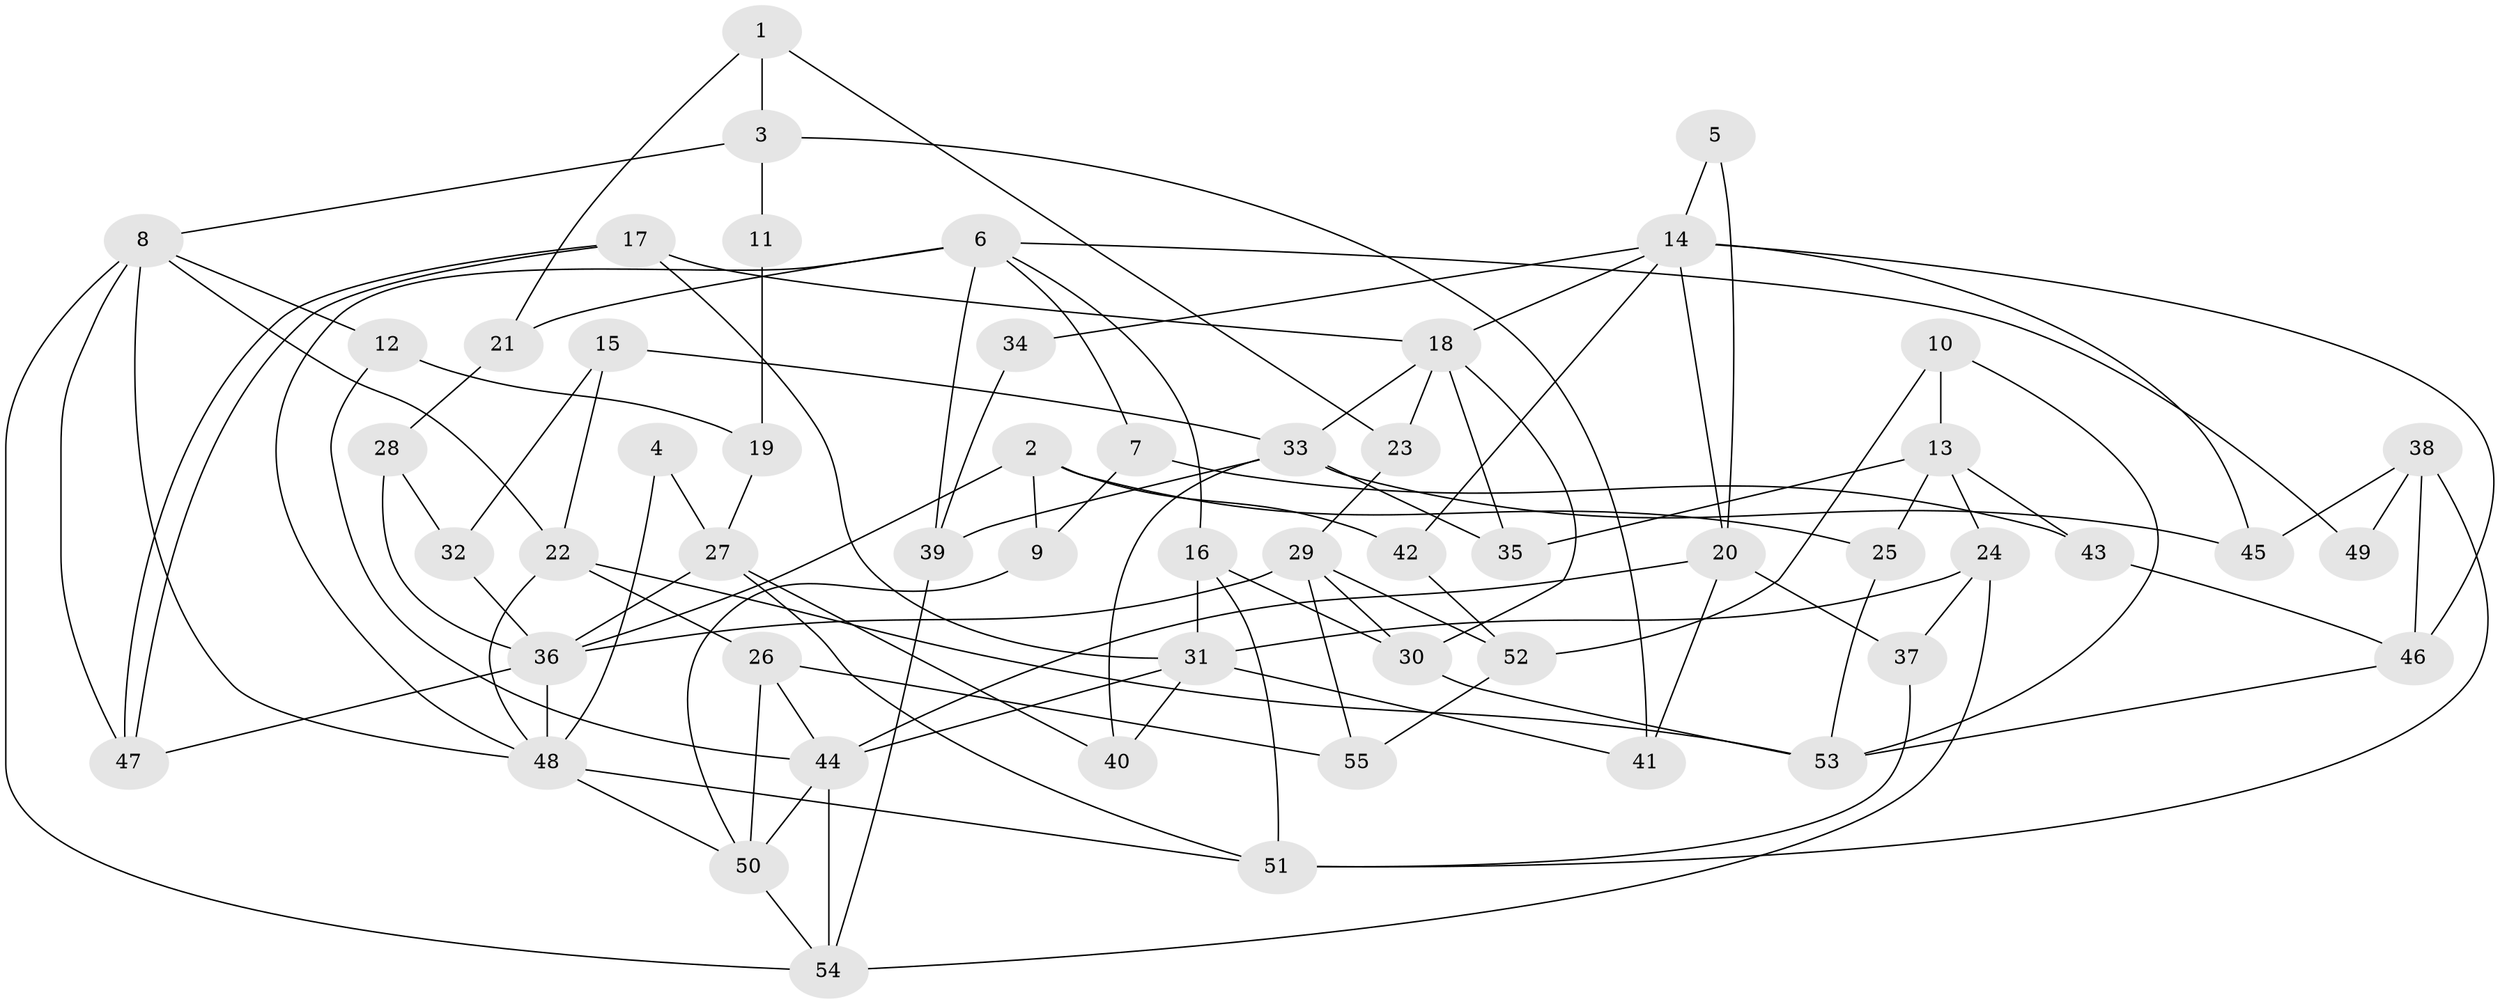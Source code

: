 // Generated by graph-tools (version 1.1) at 2025/36/03/09/25 02:36:17]
// undirected, 55 vertices, 110 edges
graph export_dot {
graph [start="1"]
  node [color=gray90,style=filled];
  1;
  2;
  3;
  4;
  5;
  6;
  7;
  8;
  9;
  10;
  11;
  12;
  13;
  14;
  15;
  16;
  17;
  18;
  19;
  20;
  21;
  22;
  23;
  24;
  25;
  26;
  27;
  28;
  29;
  30;
  31;
  32;
  33;
  34;
  35;
  36;
  37;
  38;
  39;
  40;
  41;
  42;
  43;
  44;
  45;
  46;
  47;
  48;
  49;
  50;
  51;
  52;
  53;
  54;
  55;
  1 -- 21;
  1 -- 23;
  1 -- 3;
  2 -- 36;
  2 -- 9;
  2 -- 25;
  2 -- 42;
  3 -- 41;
  3 -- 8;
  3 -- 11;
  4 -- 27;
  4 -- 48;
  5 -- 14;
  5 -- 20;
  6 -- 48;
  6 -- 16;
  6 -- 7;
  6 -- 21;
  6 -- 39;
  6 -- 49;
  7 -- 43;
  7 -- 9;
  8 -- 54;
  8 -- 12;
  8 -- 22;
  8 -- 47;
  8 -- 48;
  9 -- 50;
  10 -- 53;
  10 -- 13;
  10 -- 52;
  11 -- 19;
  12 -- 44;
  12 -- 19;
  13 -- 24;
  13 -- 35;
  13 -- 25;
  13 -- 43;
  14 -- 18;
  14 -- 42;
  14 -- 20;
  14 -- 34;
  14 -- 45;
  14 -- 46;
  15 -- 33;
  15 -- 22;
  15 -- 32;
  16 -- 51;
  16 -- 31;
  16 -- 30;
  17 -- 47;
  17 -- 47;
  17 -- 18;
  17 -- 31;
  18 -- 30;
  18 -- 33;
  18 -- 23;
  18 -- 35;
  19 -- 27;
  20 -- 37;
  20 -- 41;
  20 -- 44;
  21 -- 28;
  22 -- 48;
  22 -- 26;
  22 -- 53;
  23 -- 29;
  24 -- 54;
  24 -- 31;
  24 -- 37;
  25 -- 53;
  26 -- 50;
  26 -- 44;
  26 -- 55;
  27 -- 40;
  27 -- 36;
  27 -- 51;
  28 -- 36;
  28 -- 32;
  29 -- 55;
  29 -- 30;
  29 -- 36;
  29 -- 52;
  30 -- 53;
  31 -- 44;
  31 -- 40;
  31 -- 41;
  32 -- 36;
  33 -- 45;
  33 -- 39;
  33 -- 35;
  33 -- 40;
  34 -- 39;
  36 -- 47;
  36 -- 48;
  37 -- 51;
  38 -- 51;
  38 -- 46;
  38 -- 45;
  38 -- 49;
  39 -- 54;
  42 -- 52;
  43 -- 46;
  44 -- 50;
  44 -- 54;
  46 -- 53;
  48 -- 50;
  48 -- 51;
  50 -- 54;
  52 -- 55;
}
